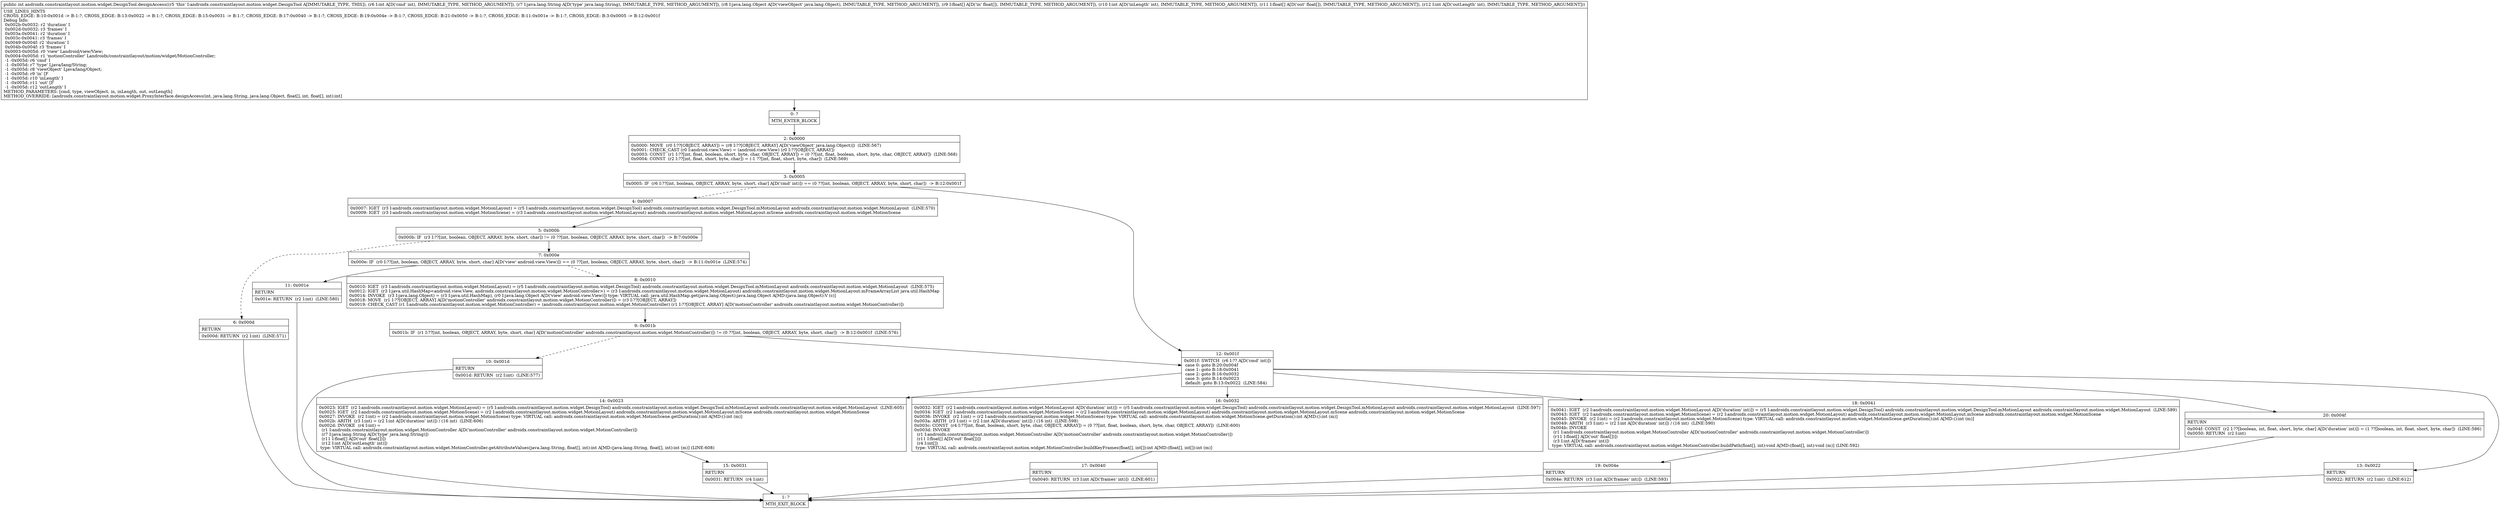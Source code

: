 digraph "CFG forandroidx.constraintlayout.motion.widget.DesignTool.designAccess(ILjava\/lang\/String;Ljava\/lang\/Object;[FI[FI)I" {
Node_0 [shape=record,label="{0\:\ ?|MTH_ENTER_BLOCK\l}"];
Node_2 [shape=record,label="{2\:\ 0x0000|0x0000: MOVE  (r0 I:??[OBJECT, ARRAY]) = (r8 I:??[OBJECT, ARRAY] A[D('viewObject' java.lang.Object)])  (LINE:567)\l0x0001: CHECK_CAST (r0 I:android.view.View) = (android.view.View) (r0 I:??[OBJECT, ARRAY]) \l0x0003: CONST  (r1 I:??[int, float, boolean, short, byte, char, OBJECT, ARRAY]) = (0 ??[int, float, boolean, short, byte, char, OBJECT, ARRAY])  (LINE:568)\l0x0004: CONST  (r2 I:??[int, float, short, byte, char]) = (\-1 ??[int, float, short, byte, char])  (LINE:569)\l}"];
Node_3 [shape=record,label="{3\:\ 0x0005|0x0005: IF  (r6 I:??[int, boolean, OBJECT, ARRAY, byte, short, char] A[D('cmd' int)]) == (0 ??[int, boolean, OBJECT, ARRAY, byte, short, char])  \-\> B:12:0x001f \l}"];
Node_4 [shape=record,label="{4\:\ 0x0007|0x0007: IGET  (r3 I:androidx.constraintlayout.motion.widget.MotionLayout) = (r5 I:androidx.constraintlayout.motion.widget.DesignTool) androidx.constraintlayout.motion.widget.DesignTool.mMotionLayout androidx.constraintlayout.motion.widget.MotionLayout  (LINE:570)\l0x0009: IGET  (r3 I:androidx.constraintlayout.motion.widget.MotionScene) = (r3 I:androidx.constraintlayout.motion.widget.MotionLayout) androidx.constraintlayout.motion.widget.MotionLayout.mScene androidx.constraintlayout.motion.widget.MotionScene \l}"];
Node_5 [shape=record,label="{5\:\ 0x000b|0x000b: IF  (r3 I:??[int, boolean, OBJECT, ARRAY, byte, short, char]) != (0 ??[int, boolean, OBJECT, ARRAY, byte, short, char])  \-\> B:7:0x000e \l}"];
Node_6 [shape=record,label="{6\:\ 0x000d|RETURN\l|0x000d: RETURN  (r2 I:int)  (LINE:571)\l}"];
Node_1 [shape=record,label="{1\:\ ?|MTH_EXIT_BLOCK\l}"];
Node_7 [shape=record,label="{7\:\ 0x000e|0x000e: IF  (r0 I:??[int, boolean, OBJECT, ARRAY, byte, short, char] A[D('view' android.view.View)]) == (0 ??[int, boolean, OBJECT, ARRAY, byte, short, char])  \-\> B:11:0x001e  (LINE:574)\l}"];
Node_8 [shape=record,label="{8\:\ 0x0010|0x0010: IGET  (r3 I:androidx.constraintlayout.motion.widget.MotionLayout) = (r5 I:androidx.constraintlayout.motion.widget.DesignTool) androidx.constraintlayout.motion.widget.DesignTool.mMotionLayout androidx.constraintlayout.motion.widget.MotionLayout  (LINE:575)\l0x0012: IGET  (r3 I:java.util.HashMap\<android.view.View, androidx.constraintlayout.motion.widget.MotionController\>) = (r3 I:androidx.constraintlayout.motion.widget.MotionLayout) androidx.constraintlayout.motion.widget.MotionLayout.mFrameArrayList java.util.HashMap \l0x0014: INVOKE  (r3 I:java.lang.Object) = (r3 I:java.util.HashMap), (r0 I:java.lang.Object A[D('view' android.view.View)]) type: VIRTUAL call: java.util.HashMap.get(java.lang.Object):java.lang.Object A[MD:(java.lang.Object):V (c)]\l0x0018: MOVE  (r1 I:??[OBJECT, ARRAY] A[D('motionController' androidx.constraintlayout.motion.widget.MotionController)]) = (r3 I:??[OBJECT, ARRAY]) \l0x0019: CHECK_CAST (r1 I:androidx.constraintlayout.motion.widget.MotionController) = (androidx.constraintlayout.motion.widget.MotionController) (r1 I:??[OBJECT, ARRAY] A[D('motionController' androidx.constraintlayout.motion.widget.MotionController)]) \l}"];
Node_9 [shape=record,label="{9\:\ 0x001b|0x001b: IF  (r1 I:??[int, boolean, OBJECT, ARRAY, byte, short, char] A[D('motionController' androidx.constraintlayout.motion.widget.MotionController)]) != (0 ??[int, boolean, OBJECT, ARRAY, byte, short, char])  \-\> B:12:0x001f  (LINE:576)\l}"];
Node_10 [shape=record,label="{10\:\ 0x001d|RETURN\l|0x001d: RETURN  (r2 I:int)  (LINE:577)\l}"];
Node_11 [shape=record,label="{11\:\ 0x001e|RETURN\l|0x001e: RETURN  (r2 I:int)  (LINE:580)\l}"];
Node_12 [shape=record,label="{12\:\ 0x001f|0x001f: SWITCH  (r6 I:?? A[D('cmd' int)])\l case 0: goto B:20:0x004f\l case 1: goto B:18:0x0041\l case 2: goto B:16:0x0032\l case 3: goto B:14:0x0023\l default: goto B:13:0x0022  (LINE:584)\l}"];
Node_13 [shape=record,label="{13\:\ 0x0022|RETURN\l|0x0022: RETURN  (r2 I:int)  (LINE:612)\l}"];
Node_14 [shape=record,label="{14\:\ 0x0023|0x0023: IGET  (r2 I:androidx.constraintlayout.motion.widget.MotionLayout) = (r5 I:androidx.constraintlayout.motion.widget.DesignTool) androidx.constraintlayout.motion.widget.DesignTool.mMotionLayout androidx.constraintlayout.motion.widget.MotionLayout  (LINE:605)\l0x0025: IGET  (r2 I:androidx.constraintlayout.motion.widget.MotionScene) = (r2 I:androidx.constraintlayout.motion.widget.MotionLayout) androidx.constraintlayout.motion.widget.MotionLayout.mScene androidx.constraintlayout.motion.widget.MotionScene \l0x0027: INVOKE  (r2 I:int) = (r2 I:androidx.constraintlayout.motion.widget.MotionScene) type: VIRTUAL call: androidx.constraintlayout.motion.widget.MotionScene.getDuration():int A[MD:():int (m)]\l0x002b: ARITH  (r3 I:int) = (r2 I:int A[D('duration' int)]) \/ (16 int)  (LINE:606)\l0x002d: INVOKE  (r4 I:int) = \l  (r1 I:androidx.constraintlayout.motion.widget.MotionController A[D('motionController' androidx.constraintlayout.motion.widget.MotionController)])\l  (r7 I:java.lang.String A[D('type' java.lang.String)])\l  (r11 I:float[] A[D('out' float[])])\l  (r12 I:int A[D('outLength' int)])\l type: VIRTUAL call: androidx.constraintlayout.motion.widget.MotionController.getAttributeValues(java.lang.String, float[], int):int A[MD:(java.lang.String, float[], int):int (m)] (LINE:608)\l}"];
Node_15 [shape=record,label="{15\:\ 0x0031|RETURN\l|0x0031: RETURN  (r4 I:int) \l}"];
Node_16 [shape=record,label="{16\:\ 0x0032|0x0032: IGET  (r2 I:androidx.constraintlayout.motion.widget.MotionLayout A[D('duration' int)]) = (r5 I:androidx.constraintlayout.motion.widget.DesignTool) androidx.constraintlayout.motion.widget.DesignTool.mMotionLayout androidx.constraintlayout.motion.widget.MotionLayout  (LINE:597)\l0x0034: IGET  (r2 I:androidx.constraintlayout.motion.widget.MotionScene) = (r2 I:androidx.constraintlayout.motion.widget.MotionLayout) androidx.constraintlayout.motion.widget.MotionLayout.mScene androidx.constraintlayout.motion.widget.MotionScene \l0x0036: INVOKE  (r2 I:int) = (r2 I:androidx.constraintlayout.motion.widget.MotionScene) type: VIRTUAL call: androidx.constraintlayout.motion.widget.MotionScene.getDuration():int A[MD:():int (m)]\l0x003a: ARITH  (r3 I:int) = (r2 I:int A[D('duration' int)]) \/ (16 int)  (LINE:598)\l0x003c: CONST  (r4 I:??[int, float, boolean, short, byte, char, OBJECT, ARRAY]) = (0 ??[int, float, boolean, short, byte, char, OBJECT, ARRAY])  (LINE:600)\l0x003d: INVOKE  \l  (r1 I:androidx.constraintlayout.motion.widget.MotionController A[D('motionController' androidx.constraintlayout.motion.widget.MotionController)])\l  (r11 I:float[] A[D('out' float[])])\l  (r4 I:int[])\l type: VIRTUAL call: androidx.constraintlayout.motion.widget.MotionController.buildKeyFrames(float[], int[]):int A[MD:(float[], int[]):int (m)]\l}"];
Node_17 [shape=record,label="{17\:\ 0x0040|RETURN\l|0x0040: RETURN  (r3 I:int A[D('frames' int)])  (LINE:601)\l}"];
Node_18 [shape=record,label="{18\:\ 0x0041|0x0041: IGET  (r2 I:androidx.constraintlayout.motion.widget.MotionLayout A[D('duration' int)]) = (r5 I:androidx.constraintlayout.motion.widget.DesignTool) androidx.constraintlayout.motion.widget.DesignTool.mMotionLayout androidx.constraintlayout.motion.widget.MotionLayout  (LINE:589)\l0x0043: IGET  (r2 I:androidx.constraintlayout.motion.widget.MotionScene) = (r2 I:androidx.constraintlayout.motion.widget.MotionLayout) androidx.constraintlayout.motion.widget.MotionLayout.mScene androidx.constraintlayout.motion.widget.MotionScene \l0x0045: INVOKE  (r2 I:int) = (r2 I:androidx.constraintlayout.motion.widget.MotionScene) type: VIRTUAL call: androidx.constraintlayout.motion.widget.MotionScene.getDuration():int A[MD:():int (m)]\l0x0049: ARITH  (r3 I:int) = (r2 I:int A[D('duration' int)]) \/ (16 int)  (LINE:590)\l0x004b: INVOKE  \l  (r1 I:androidx.constraintlayout.motion.widget.MotionController A[D('motionController' androidx.constraintlayout.motion.widget.MotionController)])\l  (r11 I:float[] A[D('out' float[])])\l  (r3 I:int A[D('frames' int)])\l type: VIRTUAL call: androidx.constraintlayout.motion.widget.MotionController.buildPath(float[], int):void A[MD:(float[], int):void (m)] (LINE:592)\l}"];
Node_19 [shape=record,label="{19\:\ 0x004e|RETURN\l|0x004e: RETURN  (r3 I:int A[D('frames' int)])  (LINE:593)\l}"];
Node_20 [shape=record,label="{20\:\ 0x004f|RETURN\l|0x004f: CONST  (r2 I:??[boolean, int, float, short, byte, char] A[D('duration' int)]) = (1 ??[boolean, int, float, short, byte, char])  (LINE:586)\l0x0050: RETURN  (r2 I:int) \l}"];
MethodNode[shape=record,label="{public int androidx.constraintlayout.motion.widget.DesignTool.designAccess((r5 'this' I:androidx.constraintlayout.motion.widget.DesignTool A[IMMUTABLE_TYPE, THIS]), (r6 I:int A[D('cmd' int), IMMUTABLE_TYPE, METHOD_ARGUMENT]), (r7 I:java.lang.String A[D('type' java.lang.String), IMMUTABLE_TYPE, METHOD_ARGUMENT]), (r8 I:java.lang.Object A[D('viewObject' java.lang.Object), IMMUTABLE_TYPE, METHOD_ARGUMENT]), (r9 I:float[] A[D('in' float[]), IMMUTABLE_TYPE, METHOD_ARGUMENT]), (r10 I:int A[D('inLength' int), IMMUTABLE_TYPE, METHOD_ARGUMENT]), (r11 I:float[] A[D('out' float[]), IMMUTABLE_TYPE, METHOD_ARGUMENT]), (r12 I:int A[D('outLength' int), IMMUTABLE_TYPE, METHOD_ARGUMENT]))  | USE_LINES_HINTS\lCROSS_EDGE: B:10:0x001d \-\> B:1:?, CROSS_EDGE: B:13:0x0022 \-\> B:1:?, CROSS_EDGE: B:15:0x0031 \-\> B:1:?, CROSS_EDGE: B:17:0x0040 \-\> B:1:?, CROSS_EDGE: B:19:0x004e \-\> B:1:?, CROSS_EDGE: B:21:0x0050 \-\> B:1:?, CROSS_EDGE: B:11:0x001e \-\> B:1:?, CROSS_EDGE: B:3:0x0005 \-\> B:12:0x001f\lDebug Info:\l  0x002b\-0x0032: r2 'duration' I\l  0x002d\-0x0032: r3 'frames' I\l  0x003a\-0x0041: r2 'duration' I\l  0x003c\-0x0041: r3 'frames' I\l  0x0049\-0x004f: r2 'duration' I\l  0x004b\-0x004f: r3 'frames' I\l  0x0003\-0x005d: r0 'view' Landroid\/view\/View;\l  0x0004\-0x005d: r1 'motionController' Landroidx\/constraintlayout\/motion\/widget\/MotionController;\l  \-1 \-0x005d: r6 'cmd' I\l  \-1 \-0x005d: r7 'type' Ljava\/lang\/String;\l  \-1 \-0x005d: r8 'viewObject' Ljava\/lang\/Object;\l  \-1 \-0x005d: r9 'in' [F\l  \-1 \-0x005d: r10 'inLength' I\l  \-1 \-0x005d: r11 'out' [F\l  \-1 \-0x005d: r12 'outLength' I\lMETHOD_PARAMETERS: [cmd, type, viewObject, in, inLength, out, outLength]\lMETHOD_OVERRIDE: [androidx.constraintlayout.motion.widget.ProxyInterface.designAccess(int, java.lang.String, java.lang.Object, float[], int, float[], int):int]\l}"];
MethodNode -> Node_0;Node_0 -> Node_2;
Node_2 -> Node_3;
Node_3 -> Node_4[style=dashed];
Node_3 -> Node_12;
Node_4 -> Node_5;
Node_5 -> Node_6[style=dashed];
Node_5 -> Node_7;
Node_6 -> Node_1;
Node_7 -> Node_8[style=dashed];
Node_7 -> Node_11;
Node_8 -> Node_9;
Node_9 -> Node_10[style=dashed];
Node_9 -> Node_12;
Node_10 -> Node_1;
Node_11 -> Node_1;
Node_12 -> Node_13;
Node_12 -> Node_14;
Node_12 -> Node_16;
Node_12 -> Node_18;
Node_12 -> Node_20;
Node_13 -> Node_1;
Node_14 -> Node_15;
Node_15 -> Node_1;
Node_16 -> Node_17;
Node_17 -> Node_1;
Node_18 -> Node_19;
Node_19 -> Node_1;
Node_20 -> Node_1;
}

